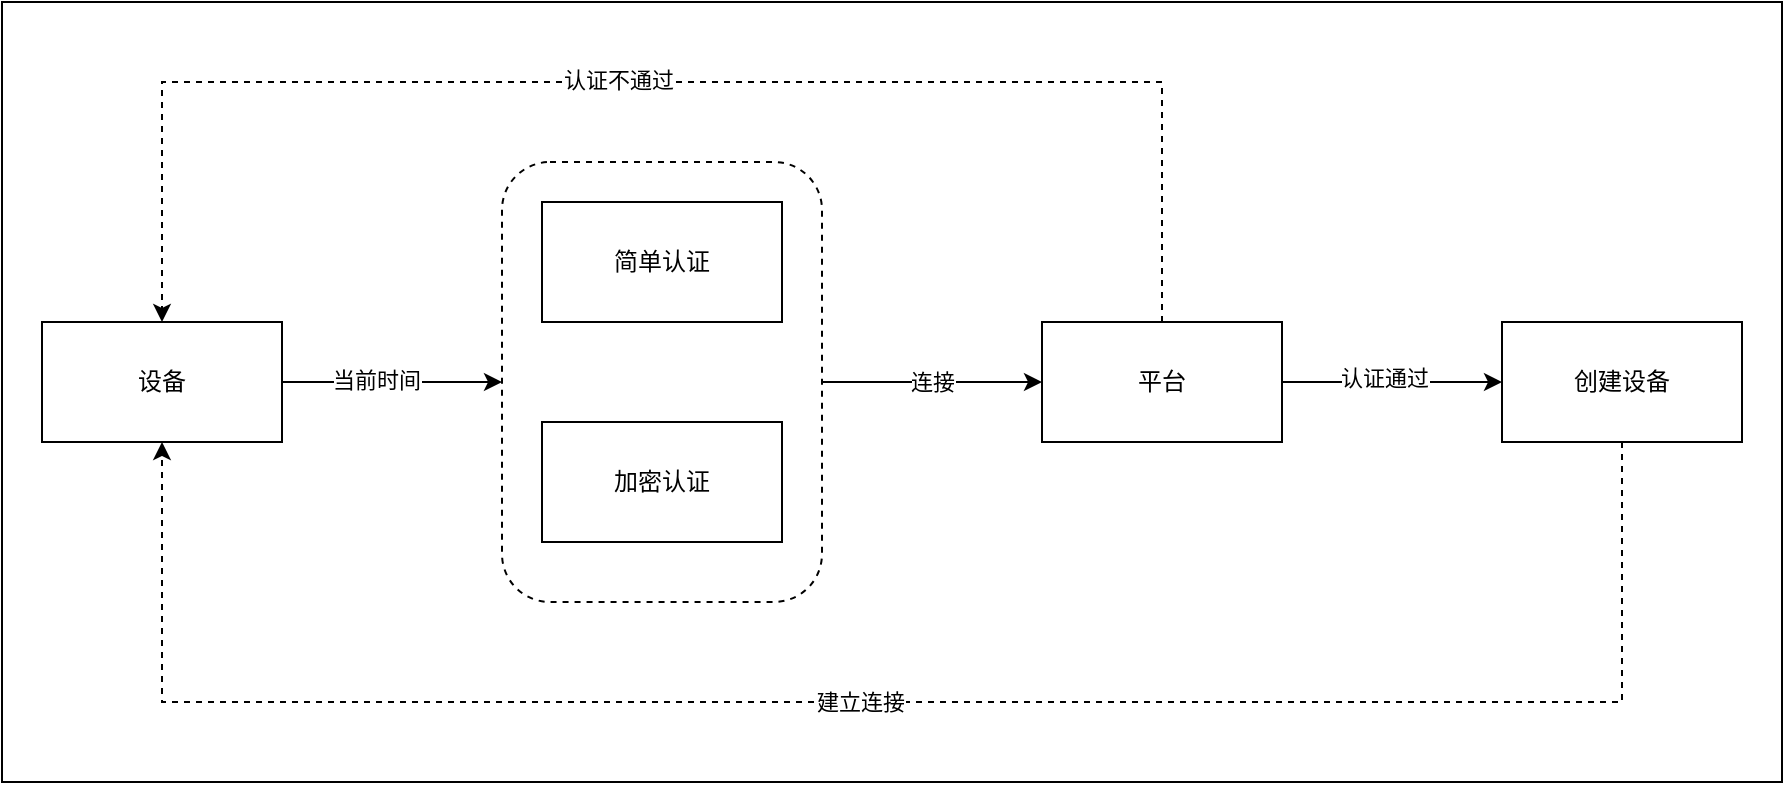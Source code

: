 <mxfile version="24.5.4" type="github">
  <diagram name="第 1 页" id="jyEIvZpzezmdStYIL3Ut">
    <mxGraphModel dx="1050" dy="530" grid="1" gridSize="10" guides="1" tooltips="1" connect="1" arrows="1" fold="1" page="1" pageScale="1" pageWidth="4681" pageHeight="3300" math="0" shadow="0">
      <root>
        <mxCell id="0" />
        <mxCell id="1" parent="0" />
        <mxCell id="oAE1DA7ySUKDVeetDZhG-1" value="" style="rounded=0;whiteSpace=wrap;html=1;" vertex="1" parent="1">
          <mxGeometry x="140" y="50" width="890" height="390" as="geometry" />
        </mxCell>
        <mxCell id="Cr1HqWK0NTdGTU9dw--f-9" style="edgeStyle=orthogonalEdgeStyle;rounded=0;orthogonalLoop=1;jettySize=auto;html=1;exitX=1;exitY=0.5;exitDx=0;exitDy=0;entryX=0;entryY=0.5;entryDx=0;entryDy=0;" parent="1" source="Cr1HqWK0NTdGTU9dw--f-7" target="Cr1HqWK0NTdGTU9dw--f-8" edge="1">
          <mxGeometry relative="1" as="geometry" />
        </mxCell>
        <mxCell id="Cr1HqWK0NTdGTU9dw--f-10" value="连接" style="edgeLabel;html=1;align=center;verticalAlign=middle;resizable=0;points=[];" parent="Cr1HqWK0NTdGTU9dw--f-9" vertex="1" connectable="0">
          <mxGeometry relative="1" as="geometry">
            <mxPoint as="offset" />
          </mxGeometry>
        </mxCell>
        <mxCell id="Cr1HqWK0NTdGTU9dw--f-7" value="" style="rounded=1;whiteSpace=wrap;html=1;dashed=1;" parent="1" vertex="1">
          <mxGeometry x="390" y="130" width="160" height="220" as="geometry" />
        </mxCell>
        <mxCell id="Cr1HqWK0NTdGTU9dw--f-5" style="edgeStyle=orthogonalEdgeStyle;rounded=0;orthogonalLoop=1;jettySize=auto;html=1;exitX=1;exitY=0.5;exitDx=0;exitDy=0;" parent="1" source="Cr1HqWK0NTdGTU9dw--f-1" edge="1">
          <mxGeometry relative="1" as="geometry">
            <mxPoint x="390" y="240" as="targetPoint" />
          </mxGeometry>
        </mxCell>
        <mxCell id="Cr1HqWK0NTdGTU9dw--f-6" value="当前时间" style="edgeLabel;html=1;align=center;verticalAlign=middle;resizable=0;points=[];" parent="Cr1HqWK0NTdGTU9dw--f-5" vertex="1" connectable="0">
          <mxGeometry x="-0.153" relative="1" as="geometry">
            <mxPoint y="-1" as="offset" />
          </mxGeometry>
        </mxCell>
        <mxCell id="Cr1HqWK0NTdGTU9dw--f-1" value="设备" style="rounded=0;whiteSpace=wrap;html=1;" parent="1" vertex="1">
          <mxGeometry x="160" y="210" width="120" height="60" as="geometry" />
        </mxCell>
        <mxCell id="Cr1HqWK0NTdGTU9dw--f-2" value="简单认证" style="rounded=0;whiteSpace=wrap;html=1;" parent="1" vertex="1">
          <mxGeometry x="410" y="150" width="120" height="60" as="geometry" />
        </mxCell>
        <mxCell id="Cr1HqWK0NTdGTU9dw--f-3" value="加密认证" style="rounded=0;whiteSpace=wrap;html=1;" parent="1" vertex="1">
          <mxGeometry x="410" y="260" width="120" height="60" as="geometry" />
        </mxCell>
        <mxCell id="Cr1HqWK0NTdGTU9dw--f-12" style="edgeStyle=orthogonalEdgeStyle;rounded=0;orthogonalLoop=1;jettySize=auto;html=1;exitX=1;exitY=0.5;exitDx=0;exitDy=0;entryX=0;entryY=0.5;entryDx=0;entryDy=0;" parent="1" source="Cr1HqWK0NTdGTU9dw--f-8" target="Cr1HqWK0NTdGTU9dw--f-11" edge="1">
          <mxGeometry relative="1" as="geometry" />
        </mxCell>
        <mxCell id="Cr1HqWK0NTdGTU9dw--f-13" value="认证通过" style="edgeLabel;html=1;align=center;verticalAlign=middle;resizable=0;points=[];" parent="Cr1HqWK0NTdGTU9dw--f-12" vertex="1" connectable="0">
          <mxGeometry x="-0.327" y="3" relative="1" as="geometry">
            <mxPoint x="14" y="1" as="offset" />
          </mxGeometry>
        </mxCell>
        <mxCell id="Cr1HqWK0NTdGTU9dw--f-14" style="edgeStyle=orthogonalEdgeStyle;rounded=0;orthogonalLoop=1;jettySize=auto;html=1;exitX=0.5;exitY=0;exitDx=0;exitDy=0;entryX=0.5;entryY=0;entryDx=0;entryDy=0;dashed=1;" parent="1" source="Cr1HqWK0NTdGTU9dw--f-8" target="Cr1HqWK0NTdGTU9dw--f-1" edge="1">
          <mxGeometry relative="1" as="geometry">
            <Array as="points">
              <mxPoint x="720" y="90" />
              <mxPoint x="220" y="90" />
            </Array>
          </mxGeometry>
        </mxCell>
        <mxCell id="Cr1HqWK0NTdGTU9dw--f-15" value="认证不通过" style="edgeLabel;html=1;align=center;verticalAlign=middle;resizable=0;points=[];" parent="Cr1HqWK0NTdGTU9dw--f-14" vertex="1" connectable="0">
          <mxGeometry x="0.059" y="-1" relative="1" as="geometry">
            <mxPoint as="offset" />
          </mxGeometry>
        </mxCell>
        <mxCell id="Cr1HqWK0NTdGTU9dw--f-8" value="平台" style="rounded=0;whiteSpace=wrap;html=1;" parent="1" vertex="1">
          <mxGeometry x="660" y="210" width="120" height="60" as="geometry" />
        </mxCell>
        <mxCell id="Cr1HqWK0NTdGTU9dw--f-17" style="edgeStyle=orthogonalEdgeStyle;rounded=0;orthogonalLoop=1;jettySize=auto;html=1;exitX=0.5;exitY=1;exitDx=0;exitDy=0;entryX=0.5;entryY=1;entryDx=0;entryDy=0;dashed=1;" parent="1" source="Cr1HqWK0NTdGTU9dw--f-11" target="Cr1HqWK0NTdGTU9dw--f-1" edge="1">
          <mxGeometry relative="1" as="geometry">
            <Array as="points">
              <mxPoint x="950" y="400" />
              <mxPoint x="220" y="400" />
            </Array>
          </mxGeometry>
        </mxCell>
        <mxCell id="Cr1HqWK0NTdGTU9dw--f-18" value="建立连接" style="edgeLabel;html=1;align=center;verticalAlign=middle;resizable=0;points=[];" parent="Cr1HqWK0NTdGTU9dw--f-17" vertex="1" connectable="0">
          <mxGeometry x="0.032" relative="1" as="geometry">
            <mxPoint as="offset" />
          </mxGeometry>
        </mxCell>
        <mxCell id="Cr1HqWK0NTdGTU9dw--f-11" value="创建设备" style="rounded=0;whiteSpace=wrap;html=1;" parent="1" vertex="1">
          <mxGeometry x="890" y="210" width="120" height="60" as="geometry" />
        </mxCell>
      </root>
    </mxGraphModel>
  </diagram>
</mxfile>
